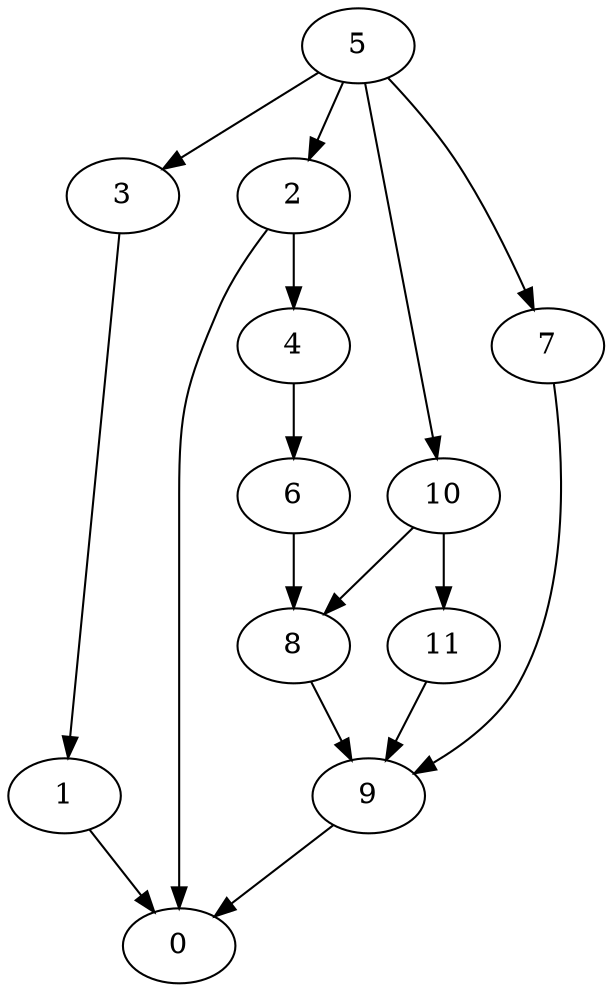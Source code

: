 strict digraph  {
0;
1;
2;
3;
4;
5;
6;
7;
8;
9;
10;
11;
1 -> 0;
2 -> 0;
2 -> 4;
3 -> 1;
4 -> 6;
5 -> 3;
5 -> 7;
5 -> 10;
5 -> 2;
6 -> 8;
7 -> 9;
8 -> 9;
9 -> 0;
10 -> 8;
10 -> 11;
11 -> 9;
}
